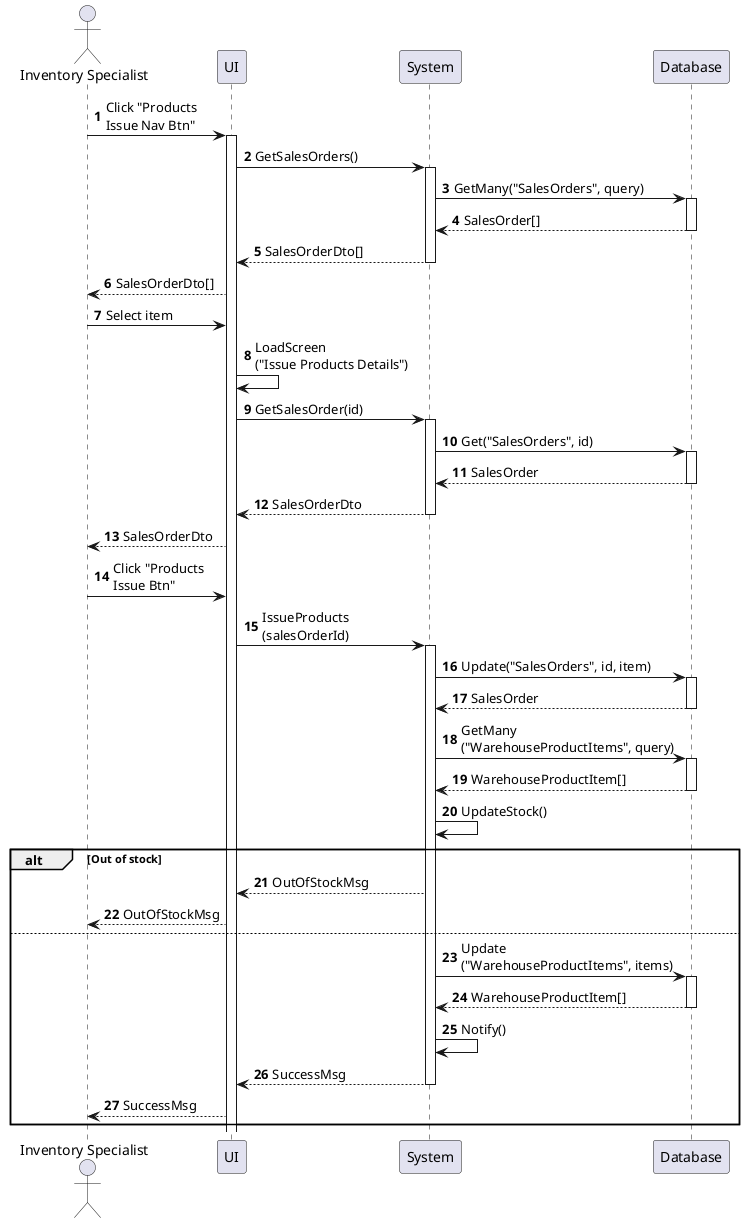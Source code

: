 @startuml inventory-product-issue
autonumber

actor "Inventory Specialist" as a
participant UI as f
participant System as b
participant Database as d

a -> f : Click "Products\nIssue Nav Btn"
activate f
f -> b : GetSalesOrders()
activate b
b -> d : GetMany("SalesOrders", query)
activate d
return SalesOrder[]
return SalesOrderDto[]
f --> a : SalesOrderDto[]
a -> f : Select item
f -> f : LoadScreen\n("Issue Products Details")
f -> b : GetSalesOrder(id)
activate b
b -> d : Get("SalesOrders", id)
activate d
return SalesOrder
return SalesOrderDto
f --> a : SalesOrderDto
a -> f : Click "Products\nIssue Btn"
f -> b : IssueProducts\n(salesOrderId)
activate b
b -> d : Update("SalesOrders", id, item)
activate d
return SalesOrder
b -> d : GetMany\n("WarehouseProductItems", query)
activate d
return WarehouseProductItem[]
b -> b : UpdateStock()

alt Out of stock
    b --> f : OutOfStockMsg
    f --> a : OutOfStockMsg
else
    b -> d : Update\n("WarehouseProductItems", items)
    activate d
    return WarehouseProductItem[]
    b -> b : Notify()
    return SuccessMsg
    f --> a : SuccessMsg
end
@enduml